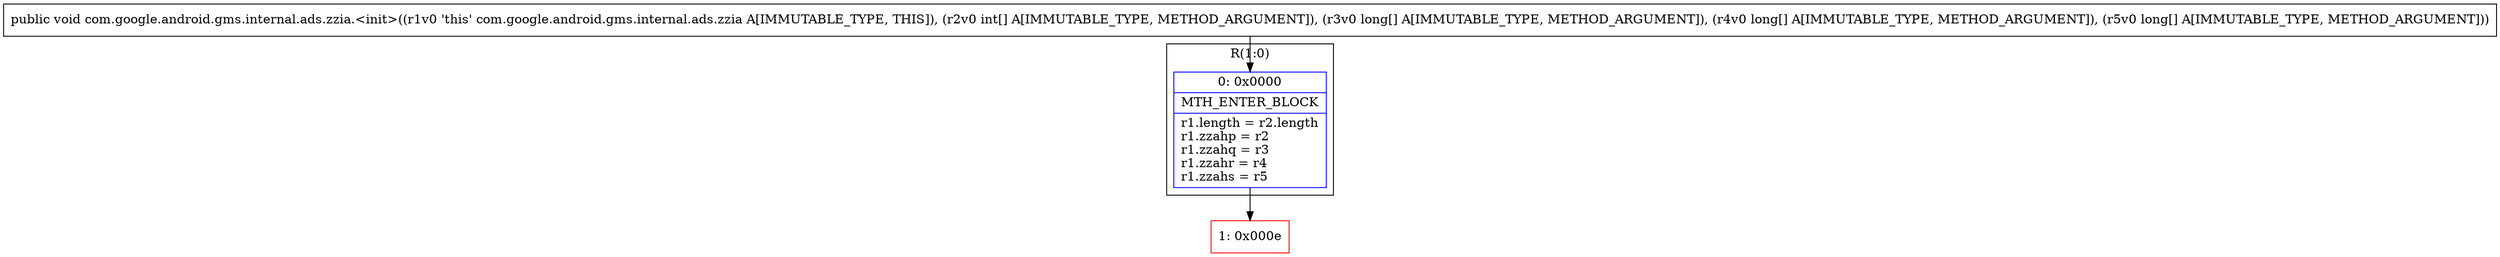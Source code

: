 digraph "CFG forcom.google.android.gms.internal.ads.zzia.\<init\>([I[J[J[J)V" {
subgraph cluster_Region_100491250 {
label = "R(1:0)";
node [shape=record,color=blue];
Node_0 [shape=record,label="{0\:\ 0x0000|MTH_ENTER_BLOCK\l|r1.length = r2.length\lr1.zzahp = r2\lr1.zzahq = r3\lr1.zzahr = r4\lr1.zzahs = r5\l}"];
}
Node_1 [shape=record,color=red,label="{1\:\ 0x000e}"];
MethodNode[shape=record,label="{public void com.google.android.gms.internal.ads.zzia.\<init\>((r1v0 'this' com.google.android.gms.internal.ads.zzia A[IMMUTABLE_TYPE, THIS]), (r2v0 int[] A[IMMUTABLE_TYPE, METHOD_ARGUMENT]), (r3v0 long[] A[IMMUTABLE_TYPE, METHOD_ARGUMENT]), (r4v0 long[] A[IMMUTABLE_TYPE, METHOD_ARGUMENT]), (r5v0 long[] A[IMMUTABLE_TYPE, METHOD_ARGUMENT])) }"];
MethodNode -> Node_0;
Node_0 -> Node_1;
}

